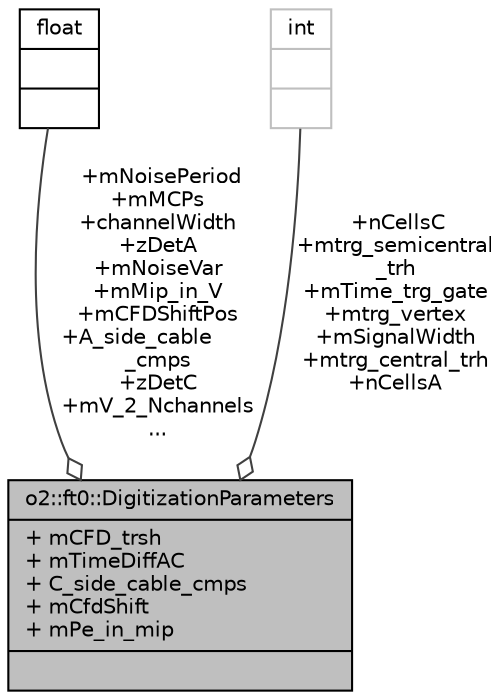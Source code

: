 digraph "o2::ft0::DigitizationParameters"
{
 // INTERACTIVE_SVG=YES
  bgcolor="transparent";
  edge [fontname="Helvetica",fontsize="10",labelfontname="Helvetica",labelfontsize="10"];
  node [fontname="Helvetica",fontsize="10",shape=record];
  Node1 [label="{o2::ft0::DigitizationParameters\n|+ mCFD_trsh\l+ mTimeDiffAC\l+ C_side_cable_cmps\l+ mCfdShift\l+ mPe_in_mip\l|}",height=0.2,width=0.4,color="black", fillcolor="grey75", style="filled", fontcolor="black"];
  Node2 -> Node1 [color="grey25",fontsize="10",style="solid",label=" +mNoisePeriod\n+mMCPs\n+channelWidth\n+zDetA\n+mNoiseVar\n+mMip_in_V\n+mCFDShiftPos\n+A_side_cable\l_cmps\n+zDetC\n+mV_2_Nchannels\n..." ,arrowhead="odiamond",fontname="Helvetica"];
  Node2 [label="{float\n||}",height=0.2,width=0.4,color="black",URL="$d4/dc3/classfloat.html"];
  Node3 -> Node1 [color="grey25",fontsize="10",style="solid",label=" +nCellsC\n+mtrg_semicentral\l_trh\n+mTime_trg_gate\n+mtrg_vertex\n+mSignalWidth\n+mtrg_central_trh\n+nCellsA" ,arrowhead="odiamond",fontname="Helvetica"];
  Node3 [label="{int\n||}",height=0.2,width=0.4,color="grey75"];
}
